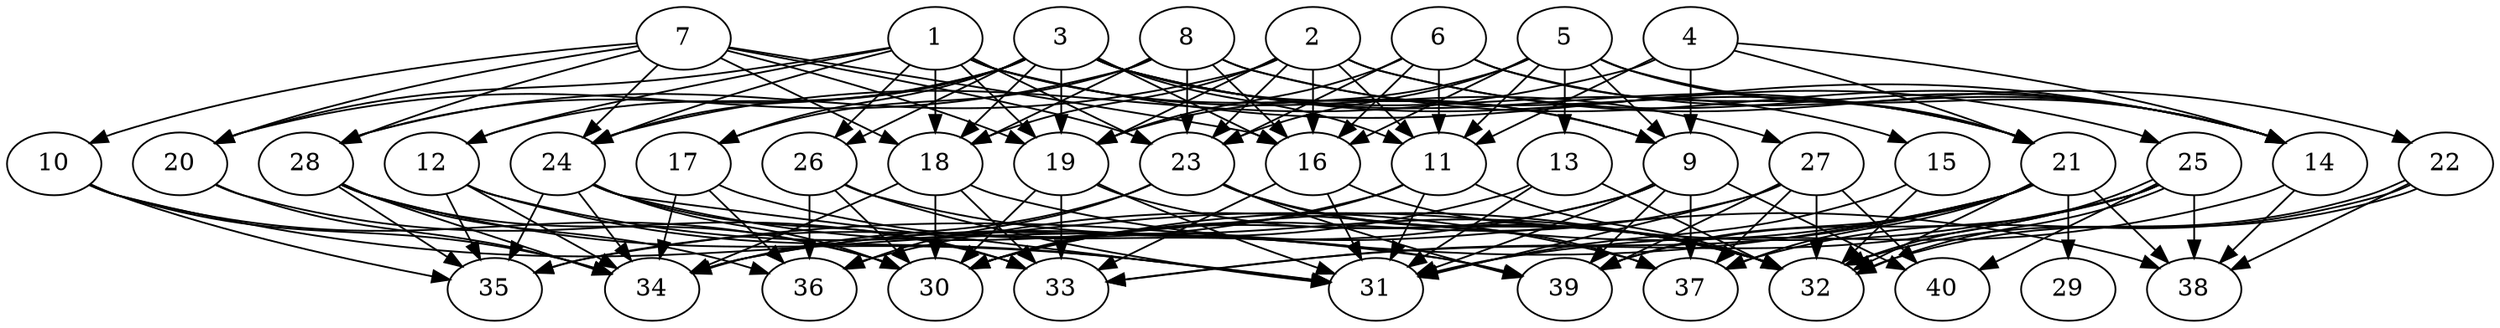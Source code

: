 // DAG (tier=3-complex, mode=compute, n=40, ccr=0.490, fat=0.749, density=0.758, regular=0.366, jump=0.235, mindata=1048576, maxdata=16777216)
// DAG automatically generated by daggen at Sun Aug 24 16:33:35 2025
// /home/ermia/Project/Environments/daggen/bin/daggen --dot --ccr 0.490 --fat 0.749 --regular 0.366 --density 0.758 --jump 0.235 --mindata 1048576 --maxdata 16777216 -n 40 
digraph G {
  1 [size="100742990389487599616", alpha="0.05", expect_size="50371495194743799808"]
  1 -> 9 [size ="173207441113088"]
  1 -> 12 [size ="173207441113088"]
  1 -> 14 [size ="173207441113088"]
  1 -> 18 [size ="173207441113088"]
  1 -> 19 [size ="173207441113088"]
  1 -> 20 [size ="173207441113088"]
  1 -> 23 [size ="173207441113088"]
  1 -> 24 [size ="173207441113088"]
  1 -> 26 [size ="173207441113088"]
  1 -> 27 [size ="173207441113088"]
  2 [size="25087676273726200", alpha="0.13", expect_size="12543838136863100"]
  2 -> 11 [size ="726935638376448"]
  2 -> 14 [size ="726935638376448"]
  2 -> 16 [size ="726935638376448"]
  2 -> 18 [size ="726935638376448"]
  2 -> 19 [size ="726935638376448"]
  2 -> 22 [size ="726935638376448"]
  2 -> 23 [size ="726935638376448"]
  2 -> 28 [size ="726935638376448"]
  3 [size="362328025031845609472", alpha="0.03", expect_size="181164012515922804736"]
  3 -> 9 [size ="406591165693952"]
  3 -> 11 [size ="406591165693952"]
  3 -> 12 [size ="406591165693952"]
  3 -> 15 [size ="406591165693952"]
  3 -> 16 [size ="406591165693952"]
  3 -> 17 [size ="406591165693952"]
  3 -> 18 [size ="406591165693952"]
  3 -> 19 [size ="406591165693952"]
  3 -> 21 [size ="406591165693952"]
  3 -> 24 [size ="406591165693952"]
  3 -> 25 [size ="406591165693952"]
  3 -> 26 [size ="406591165693952"]
  3 -> 28 [size ="406591165693952"]
  4 [size="382035142016073990144", alpha="0.02", expect_size="191017571008036995072"]
  4 -> 9 [size ="421203718176768"]
  4 -> 11 [size ="421203718176768"]
  4 -> 14 [size ="421203718176768"]
  4 -> 21 [size ="421203718176768"]
  4 -> 24 [size ="421203718176768"]
  5 [size="35969512196468736", alpha="0.16", expect_size="17984756098234368"]
  5 -> 9 [size ="585154934341632"]
  5 -> 11 [size ="585154934341632"]
  5 -> 13 [size ="585154934341632"]
  5 -> 14 [size ="585154934341632"]
  5 -> 16 [size ="585154934341632"]
  5 -> 19 [size ="585154934341632"]
  5 -> 21 [size ="585154934341632"]
  5 -> 23 [size ="585154934341632"]
  6 [size="1157913138861079808", alpha="0.01", expect_size="578956569430539904"]
  6 -> 11 [size ="430407472381952"]
  6 -> 14 [size ="430407472381952"]
  6 -> 16 [size ="430407472381952"]
  6 -> 19 [size ="430407472381952"]
  6 -> 21 [size ="430407472381952"]
  6 -> 23 [size ="430407472381952"]
  7 [size="11278003224969216000", alpha="0.17", expect_size="5639001612484608000"]
  7 -> 10 [size ="40232602828800"]
  7 -> 16 [size ="40232602828800"]
  7 -> 18 [size ="40232602828800"]
  7 -> 19 [size ="40232602828800"]
  7 -> 20 [size ="40232602828800"]
  7 -> 23 [size ="40232602828800"]
  7 -> 24 [size ="40232602828800"]
  7 -> 28 [size ="40232602828800"]
  8 [size="685502955335020928", alpha="0.11", expect_size="342751477667510464"]
  8 -> 14 [size ="278410525933568"]
  8 -> 16 [size ="278410525933568"]
  8 -> 17 [size ="278410525933568"]
  8 -> 18 [size ="278410525933568"]
  8 -> 20 [size ="278410525933568"]
  8 -> 21 [size ="278410525933568"]
  8 -> 23 [size ="278410525933568"]
  9 [size="321497961244655616000", alpha="0.18", expect_size="160748980622327808000"]
  9 -> 30 [size ="375441378508800"]
  9 -> 31 [size ="375441378508800"]
  9 -> 34 [size ="375441378508800"]
  9 -> 37 [size ="375441378508800"]
  9 -> 39 [size ="375441378508800"]
  9 -> 40 [size ="375441378508800"]
  10 [size="1295200093934190592000", alpha="0.00", expect_size="647600046967095296000"]
  10 -> 30 [size ="950563713843200"]
  10 -> 34 [size ="950563713843200"]
  10 -> 35 [size ="950563713843200"]
  10 -> 39 [size ="950563713843200"]
  11 [size="799135082360414464", alpha="0.18", expect_size="399567541180207232"]
  11 -> 30 [size ="651238853050368"]
  11 -> 31 [size ="651238853050368"]
  11 -> 32 [size ="651238853050368"]
  11 -> 35 [size ="651238853050368"]
  12 [size="55198067891298800", alpha="0.02", expect_size="27599033945649400"]
  12 -> 31 [size ="900519761543168"]
  12 -> 34 [size ="900519761543168"]
  12 -> 35 [size ="900519761543168"]
  12 -> 37 [size ="900519761543168"]
  13 [size="2255527358072478208", alpha="0.06", expect_size="1127763679036239104"]
  13 -> 31 [size ="1874373254316032"]
  13 -> 32 [size ="1874373254316032"]
  13 -> 34 [size ="1874373254316032"]
  14 [size="247823667122329952", alpha="0.06", expect_size="123911833561164976"]
  14 -> 31 [size ="159976534310912"]
  14 -> 38 [size ="159976534310912"]
  15 [size="1205724282424515362816", alpha="0.18", expect_size="602862141212257681408"]
  15 -> 31 [size ="906265244991488"]
  15 -> 32 [size ="906265244991488"]
  16 [size="129994686505892708352", alpha="0.12", expect_size="64997343252946354176"]
  16 -> 31 [size ="205292801359872"]
  16 -> 32 [size ="205292801359872"]
  16 -> 33 [size ="205292801359872"]
  17 [size="1007990777590204544", alpha="0.05", expect_size="503995388795102272"]
  17 -> 34 [size ="1005998789623808"]
  17 -> 36 [size ="1005998789623808"]
  17 -> 39 [size ="1005998789623808"]
  18 [size="689833784315595904", alpha="0.04", expect_size="344916892157797952"]
  18 -> 30 [size ="1071141355520000"]
  18 -> 33 [size ="1071141355520000"]
  18 -> 34 [size ="1071141355520000"]
  18 -> 38 [size ="1071141355520000"]
  19 [size="731644424347764096", alpha="0.01", expect_size="365822212173882048"]
  19 -> 30 [size ="495166855053312"]
  19 -> 31 [size ="495166855053312"]
  19 -> 32 [size ="495166855053312"]
  19 -> 33 [size ="495166855053312"]
  20 [size="4684464101261200", alpha="0.06", expect_size="2342232050630600"]
  20 -> 33 [size ="403210934157312"]
  20 -> 34 [size ="403210934157312"]
  21 [size="167032234294082112", alpha="0.12", expect_size="83516117147041056"]
  21 -> 29 [size ="380622149255168"]
  21 -> 32 [size ="380622149255168"]
  21 -> 33 [size ="380622149255168"]
  21 -> 35 [size ="380622149255168"]
  21 -> 36 [size ="380622149255168"]
  21 -> 37 [size ="380622149255168"]
  21 -> 38 [size ="380622149255168"]
  21 -> 39 [size ="380622149255168"]
  22 [size="1902040962682283520", alpha="0.02", expect_size="951020481341141760"]
  22 -> 32 [size ="664610965291008"]
  22 -> 32 [size ="664610965291008"]
  22 -> 37 [size ="664610965291008"]
  22 -> 38 [size ="664610965291008"]
  23 [size="181254724602891840", alpha="0.13", expect_size="90627362301445920"]
  23 -> 32 [size ="400540093644800"]
  23 -> 34 [size ="400540093644800"]
  23 -> 36 [size ="400540093644800"]
  23 -> 37 [size ="400540093644800"]
  23 -> 39 [size ="400540093644800"]
  24 [size="818244117424762781696", alpha="0.03", expect_size="409122058712381390848"]
  24 -> 30 [size ="699861196341248"]
  24 -> 31 [size ="699861196341248"]
  24 -> 32 [size ="699861196341248"]
  24 -> 33 [size ="699861196341248"]
  24 -> 34 [size ="699861196341248"]
  24 -> 35 [size ="699861196341248"]
  25 [size="3168194294326342144", alpha="0.08", expect_size="1584097147163171072"]
  25 -> 30 [size ="1277380316364800"]
  25 -> 32 [size ="1277380316364800"]
  25 -> 32 [size ="1277380316364800"]
  25 -> 33 [size ="1277380316364800"]
  25 -> 38 [size ="1277380316364800"]
  25 -> 39 [size ="1277380316364800"]
  25 -> 40 [size ="1277380316364800"]
  26 [size="90318105189883840", alpha="0.07", expect_size="45159052594941920"]
  26 -> 30 [size ="1841912864571392"]
  26 -> 31 [size ="1841912864571392"]
  26 -> 32 [size ="1841912864571392"]
  26 -> 36 [size ="1841912864571392"]
  27 [size="48854493856530432000", alpha="0.11", expect_size="24427246928265216000"]
  27 -> 30 [size ="106911970099200"]
  27 -> 31 [size ="106911970099200"]
  27 -> 32 [size ="106911970099200"]
  27 -> 37 [size ="106911970099200"]
  27 -> 39 [size ="106911970099200"]
  27 -> 40 [size ="106911970099200"]
  28 [size="1924451472963589373952", alpha="0.02", expect_size="962225736481794686976"]
  28 -> 30 [size ="1237735830454272"]
  28 -> 31 [size ="1237735830454272"]
  28 -> 34 [size ="1237735830454272"]
  28 -> 35 [size ="1237735830454272"]
  28 -> 36 [size ="1237735830454272"]
  29 [size="1060684248430583168", alpha="0.01", expect_size="530342124215291584"]
  30 [size="399770893063255228416", alpha="0.16", expect_size="199885446531627614208"]
  31 [size="810646023071546624", alpha="0.03", expect_size="405323011535773312"]
  32 [size="54574283835375440", alpha="0.09", expect_size="27287141917687720"]
  33 [size="29961222074731960", alpha="0.08", expect_size="14980611037365980"]
  34 [size="655694966006948560896", alpha="0.13", expect_size="327847483003474280448"]
  35 [size="25541787481104044", alpha="0.16", expect_size="12770893740552022"]
  36 [size="1075675719156298153984", alpha="0.02", expect_size="537837859578149076992"]
  37 [size="24692966444298240", alpha="0.18", expect_size="12346483222149120"]
  38 [size="2696818191795200", alpha="0.15", expect_size="1348409095897600"]
  39 [size="427664753111594944", alpha="0.05", expect_size="213832376555797472"]
  40 [size="1304770824088950272", alpha="0.05", expect_size="652385412044475136"]
}